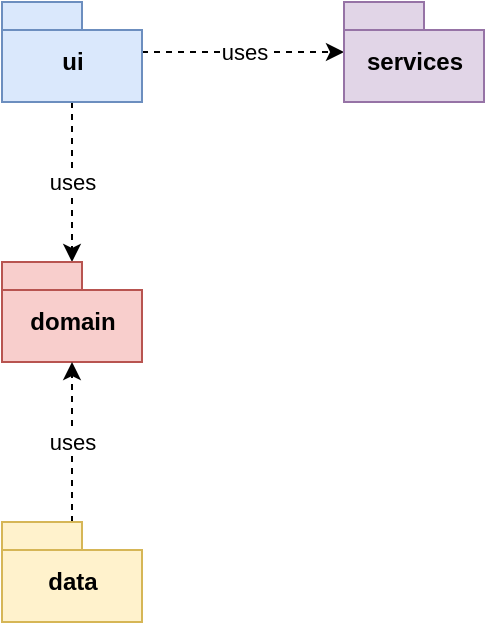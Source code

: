 <mxfile version="14.9.8" type="device"><diagram id="HmxVEOYbfAqqD267RqR1" name="Page-1"><mxGraphModel dx="1422" dy="705" grid="1" gridSize="10" guides="1" tooltips="1" connect="1" arrows="1" fold="1" page="1" pageScale="1" pageWidth="827" pageHeight="1169" math="0" shadow="0"><root><mxCell id="0"/><mxCell id="1" parent="0"/><mxCell id="rpqnRfU4GMrcAdlLdtet-35" value="uses" style="edgeStyle=orthogonalEdgeStyle;rounded=0;orthogonalLoop=1;jettySize=auto;html=1;dashed=1;" edge="1" parent="1" source="rpqnRfU4GMrcAdlLdtet-30" target="rpqnRfU4GMrcAdlLdtet-31"><mxGeometry relative="1" as="geometry"/></mxCell><mxCell id="rpqnRfU4GMrcAdlLdtet-36" value="uses" style="edgeStyle=orthogonalEdgeStyle;rounded=0;orthogonalLoop=1;jettySize=auto;html=1;dashed=1;" edge="1" parent="1" source="rpqnRfU4GMrcAdlLdtet-30" target="rpqnRfU4GMrcAdlLdtet-32"><mxGeometry relative="1" as="geometry"/></mxCell><mxCell id="rpqnRfU4GMrcAdlLdtet-30" value="ui" style="shape=folder;fontStyle=1;spacingTop=10;tabWidth=40;tabHeight=14;tabPosition=left;html=1;fillColor=#dae8fc;strokeColor=#6c8ebf;" vertex="1" parent="1"><mxGeometry x="309" y="170" width="70" height="50" as="geometry"/></mxCell><mxCell id="rpqnRfU4GMrcAdlLdtet-31" value="services" style="shape=folder;fontStyle=1;spacingTop=10;tabWidth=40;tabHeight=14;tabPosition=left;html=1;fillColor=#e1d5e7;strokeColor=#9673a6;" vertex="1" parent="1"><mxGeometry x="480" y="170" width="70" height="50" as="geometry"/></mxCell><mxCell id="rpqnRfU4GMrcAdlLdtet-32" value="domain" style="shape=folder;fontStyle=1;spacingTop=10;tabWidth=40;tabHeight=14;tabPosition=left;html=1;fillColor=#f8cecc;strokeColor=#b85450;" vertex="1" parent="1"><mxGeometry x="309" y="300" width="70" height="50" as="geometry"/></mxCell><mxCell id="rpqnRfU4GMrcAdlLdtet-37" value="uses" style="edgeStyle=orthogonalEdgeStyle;rounded=0;orthogonalLoop=1;jettySize=auto;html=1;entryX=0.5;entryY=1;entryDx=0;entryDy=0;entryPerimeter=0;dashed=1;" edge="1" parent="1" source="rpqnRfU4GMrcAdlLdtet-33" target="rpqnRfU4GMrcAdlLdtet-32"><mxGeometry relative="1" as="geometry"/></mxCell><mxCell id="rpqnRfU4GMrcAdlLdtet-33" value="data" style="shape=folder;fontStyle=1;spacingTop=10;tabWidth=40;tabHeight=14;tabPosition=left;html=1;fillColor=#fff2cc;strokeColor=#d6b656;" vertex="1" parent="1"><mxGeometry x="309" y="430" width="70" height="50" as="geometry"/></mxCell></root></mxGraphModel></diagram></mxfile>
